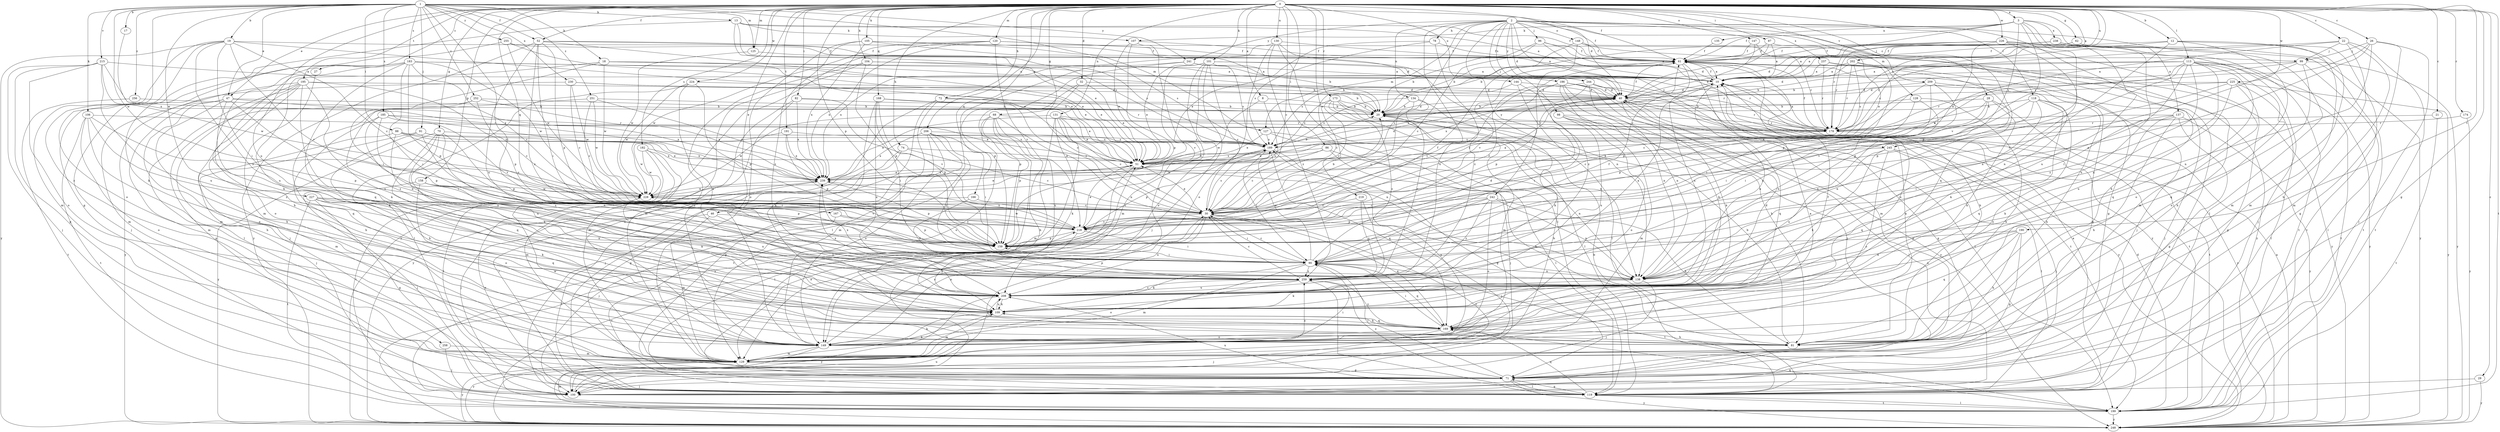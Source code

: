 strict digraph  {
0;
1;
2;
3;
8;
10;
12;
13;
17;
18;
19;
20;
21;
22;
26;
27;
28;
29;
30;
32;
40;
46;
47;
51;
52;
61;
62;
68;
70;
71;
72;
74;
78;
81;
82;
86;
87;
88;
90;
91;
96;
98;
99;
100;
101;
104;
105;
106;
107;
109;
113;
118;
119;
120;
125;
127;
128;
129;
130;
131;
134;
135;
137;
138;
144;
147;
148;
149;
158;
159;
166;
167;
168;
169;
173;
174;
178;
182;
183;
185;
186;
189;
190;
191;
195;
199;
202;
206;
208;
209;
215;
218;
219;
224;
225;
226;
227;
228;
230;
237;
238;
239;
241;
242;
244;
245;
248;
251;
252;
255;
256;
258;
259;
0 -> 3  [label=a];
0 -> 8  [label=a];
0 -> 10  [label=a];
0 -> 12  [label=b];
0 -> 21  [label=c];
0 -> 22  [label=c];
0 -> 26  [label=c];
0 -> 27  [label=c];
0 -> 28  [label=c];
0 -> 29  [label=c];
0 -> 30  [label=c];
0 -> 32  [label=d];
0 -> 40  [label=d];
0 -> 46  [label=e];
0 -> 47  [label=e];
0 -> 52  [label=f];
0 -> 62  [label=g];
0 -> 68  [label=g];
0 -> 70  [label=g];
0 -> 71  [label=g];
0 -> 72  [label=h];
0 -> 74  [label=h];
0 -> 82  [label=i];
0 -> 86  [label=i];
0 -> 87  [label=i];
0 -> 101  [label=k];
0 -> 104  [label=k];
0 -> 105  [label=k];
0 -> 113  [label=l];
0 -> 118  [label=l];
0 -> 120  [label=m];
0 -> 125  [label=m];
0 -> 130  [label=n];
0 -> 131  [label=n];
0 -> 144  [label=o];
0 -> 147  [label=o];
0 -> 158  [label=p];
0 -> 159  [label=p];
0 -> 166  [label=q];
0 -> 167  [label=q];
0 -> 168  [label=q];
0 -> 173  [label=r];
0 -> 174  [label=r];
0 -> 178  [label=r];
0 -> 182  [label=s];
0 -> 190  [label=t];
0 -> 191  [label=t];
0 -> 195  [label=t];
0 -> 199  [label=t];
0 -> 202  [label=u];
0 -> 206  [label=u];
0 -> 208  [label=u];
0 -> 209  [label=v];
0 -> 219  [label=w];
0 -> 224  [label=w];
0 -> 225  [label=w];
0 -> 226  [label=w];
1 -> 13  [label=b];
1 -> 17  [label=b];
1 -> 18  [label=b];
1 -> 19  [label=b];
1 -> 47  [label=e];
1 -> 52  [label=f];
1 -> 61  [label=f];
1 -> 88  [label=i];
1 -> 90  [label=i];
1 -> 91  [label=j];
1 -> 106  [label=k];
1 -> 125  [label=m];
1 -> 127  [label=m];
1 -> 183  [label=s];
1 -> 185  [label=s];
1 -> 215  [label=v];
1 -> 227  [label=w];
1 -> 228  [label=w];
1 -> 230  [label=x];
1 -> 241  [label=y];
1 -> 251  [label=z];
1 -> 252  [label=z];
1 -> 255  [label=z];
1 -> 256  [label=z];
1 -> 258  [label=z];
2 -> 30  [label=c];
2 -> 40  [label=d];
2 -> 61  [label=f];
2 -> 78  [label=h];
2 -> 81  [label=h];
2 -> 96  [label=j];
2 -> 98  [label=j];
2 -> 119  [label=l];
2 -> 127  [label=m];
2 -> 128  [label=m];
2 -> 134  [label=n];
2 -> 148  [label=o];
2 -> 169  [label=q];
2 -> 186  [label=s];
2 -> 208  [label=u];
2 -> 237  [label=x];
2 -> 241  [label=y];
2 -> 242  [label=y];
2 -> 244  [label=y];
2 -> 245  [label=y];
3 -> 61  [label=f];
3 -> 107  [label=k];
3 -> 135  [label=n];
3 -> 137  [label=n];
3 -> 159  [label=p];
3 -> 178  [label=r];
3 -> 208  [label=u];
3 -> 218  [label=v];
3 -> 238  [label=x];
3 -> 245  [label=y];
8 -> 20  [label=b];
8 -> 30  [label=c];
8 -> 228  [label=w];
10 -> 40  [label=d];
10 -> 61  [label=f];
10 -> 199  [label=t];
10 -> 208  [label=u];
12 -> 61  [label=f];
12 -> 129  [label=m];
12 -> 138  [label=n];
12 -> 149  [label=o];
12 -> 189  [label=s];
12 -> 199  [label=t];
13 -> 10  [label=a];
13 -> 51  [label=e];
13 -> 61  [label=f];
13 -> 71  [label=g];
13 -> 107  [label=k];
13 -> 189  [label=s];
17 -> 239  [label=x];
18 -> 10  [label=a];
18 -> 20  [label=b];
18 -> 51  [label=e];
18 -> 90  [label=i];
18 -> 208  [label=u];
18 -> 228  [label=w];
19 -> 30  [label=c];
19 -> 51  [label=e];
19 -> 90  [label=i];
19 -> 99  [label=j];
19 -> 129  [label=m];
19 -> 149  [label=o];
19 -> 218  [label=v];
19 -> 248  [label=y];
19 -> 259  [label=z];
20 -> 40  [label=d];
20 -> 178  [label=r];
21 -> 178  [label=r];
21 -> 199  [label=t];
22 -> 51  [label=e];
22 -> 81  [label=h];
22 -> 99  [label=j];
22 -> 129  [label=m];
22 -> 178  [label=r];
22 -> 199  [label=t];
26 -> 71  [label=g];
26 -> 99  [label=j];
26 -> 100  [label=j];
26 -> 138  [label=n];
26 -> 159  [label=p];
26 -> 178  [label=r];
27 -> 129  [label=m];
28 -> 20  [label=b];
28 -> 90  [label=i];
28 -> 109  [label=k];
28 -> 138  [label=n];
28 -> 199  [label=t];
28 -> 239  [label=x];
29 -> 119  [label=l];
29 -> 248  [label=y];
30 -> 10  [label=a];
30 -> 20  [label=b];
30 -> 51  [label=e];
30 -> 90  [label=i];
30 -> 149  [label=o];
30 -> 169  [label=q];
30 -> 189  [label=s];
30 -> 208  [label=u];
30 -> 218  [label=v];
32 -> 30  [label=c];
32 -> 40  [label=d];
32 -> 51  [label=e];
32 -> 159  [label=p];
40 -> 20  [label=b];
40 -> 61  [label=f];
40 -> 71  [label=g];
40 -> 90  [label=i];
40 -> 109  [label=k];
40 -> 169  [label=q];
40 -> 178  [label=r];
40 -> 189  [label=s];
40 -> 248  [label=y];
46 -> 119  [label=l];
46 -> 129  [label=m];
46 -> 208  [label=u];
46 -> 218  [label=v];
47 -> 20  [label=b];
47 -> 81  [label=h];
47 -> 109  [label=k];
47 -> 129  [label=m];
47 -> 138  [label=n];
47 -> 149  [label=o];
47 -> 239  [label=x];
51 -> 20  [label=b];
51 -> 40  [label=d];
51 -> 119  [label=l];
51 -> 189  [label=s];
51 -> 239  [label=x];
52 -> 40  [label=d];
52 -> 51  [label=e];
52 -> 61  [label=f];
52 -> 90  [label=i];
52 -> 159  [label=p];
52 -> 208  [label=u];
52 -> 248  [label=y];
52 -> 259  [label=z];
61 -> 10  [label=a];
61 -> 71  [label=g];
61 -> 81  [label=h];
61 -> 100  [label=j];
61 -> 119  [label=l];
61 -> 129  [label=m];
61 -> 189  [label=s];
61 -> 208  [label=u];
61 -> 218  [label=v];
62 -> 10  [label=a];
62 -> 61  [label=f];
62 -> 129  [label=m];
68 -> 81  [label=h];
68 -> 138  [label=n];
68 -> 149  [label=o];
68 -> 159  [label=p];
68 -> 178  [label=r];
68 -> 199  [label=t];
68 -> 208  [label=u];
68 -> 228  [label=w];
70 -> 109  [label=k];
70 -> 159  [label=p];
70 -> 169  [label=q];
70 -> 189  [label=s];
70 -> 208  [label=u];
70 -> 248  [label=y];
70 -> 259  [label=z];
71 -> 90  [label=i];
71 -> 100  [label=j];
71 -> 119  [label=l];
71 -> 248  [label=y];
71 -> 259  [label=z];
72 -> 20  [label=b];
72 -> 30  [label=c];
72 -> 119  [label=l];
72 -> 129  [label=m];
72 -> 248  [label=y];
74 -> 30  [label=c];
74 -> 51  [label=e];
74 -> 71  [label=g];
74 -> 119  [label=l];
78 -> 51  [label=e];
78 -> 61  [label=f];
78 -> 189  [label=s];
78 -> 259  [label=z];
81 -> 10  [label=a];
81 -> 20  [label=b];
82 -> 20  [label=b];
82 -> 129  [label=m];
82 -> 149  [label=o];
82 -> 218  [label=v];
82 -> 239  [label=x];
86 -> 30  [label=c];
86 -> 51  [label=e];
86 -> 81  [label=h];
86 -> 138  [label=n];
86 -> 228  [label=w];
87 -> 10  [label=a];
87 -> 40  [label=d];
87 -> 51  [label=e];
87 -> 61  [label=f];
88 -> 30  [label=c];
88 -> 129  [label=m];
88 -> 138  [label=n];
88 -> 189  [label=s];
88 -> 239  [label=x];
90 -> 30  [label=c];
90 -> 40  [label=d];
90 -> 61  [label=f];
90 -> 109  [label=k];
90 -> 129  [label=m];
90 -> 138  [label=n];
90 -> 169  [label=q];
90 -> 189  [label=s];
90 -> 199  [label=t];
90 -> 259  [label=z];
91 -> 81  [label=h];
91 -> 100  [label=j];
91 -> 138  [label=n];
91 -> 189  [label=s];
91 -> 239  [label=x];
96 -> 10  [label=a];
96 -> 20  [label=b];
96 -> 30  [label=c];
96 -> 61  [label=f];
96 -> 248  [label=y];
98 -> 119  [label=l];
98 -> 129  [label=m];
98 -> 149  [label=o];
98 -> 178  [label=r];
98 -> 208  [label=u];
99 -> 10  [label=a];
99 -> 20  [label=b];
99 -> 119  [label=l];
99 -> 169  [label=q];
99 -> 218  [label=v];
99 -> 248  [label=y];
100 -> 30  [label=c];
101 -> 10  [label=a];
101 -> 30  [label=c];
101 -> 51  [label=e];
101 -> 100  [label=j];
101 -> 129  [label=m];
101 -> 149  [label=o];
101 -> 178  [label=r];
101 -> 189  [label=s];
101 -> 218  [label=v];
104 -> 10  [label=a];
104 -> 51  [label=e];
104 -> 129  [label=m];
104 -> 149  [label=o];
104 -> 159  [label=p];
105 -> 10  [label=a];
105 -> 61  [label=f];
105 -> 149  [label=o];
105 -> 189  [label=s];
105 -> 239  [label=x];
105 -> 259  [label=z];
106 -> 81  [label=h];
106 -> 149  [label=o];
106 -> 159  [label=p];
106 -> 178  [label=r];
106 -> 199  [label=t];
106 -> 259  [label=z];
107 -> 51  [label=e];
107 -> 61  [label=f];
107 -> 159  [label=p];
107 -> 169  [label=q];
109 -> 40  [label=d];
109 -> 129  [label=m];
109 -> 169  [label=q];
109 -> 208  [label=u];
113 -> 10  [label=a];
113 -> 20  [label=b];
113 -> 90  [label=i];
113 -> 138  [label=n];
113 -> 149  [label=o];
113 -> 159  [label=p];
113 -> 169  [label=q];
113 -> 199  [label=t];
113 -> 239  [label=x];
113 -> 248  [label=y];
113 -> 259  [label=z];
118 -> 20  [label=b];
118 -> 81  [label=h];
118 -> 90  [label=i];
118 -> 138  [label=n];
118 -> 149  [label=o];
118 -> 169  [label=q];
118 -> 208  [label=u];
119 -> 10  [label=a];
119 -> 20  [label=b];
119 -> 51  [label=e];
119 -> 71  [label=g];
119 -> 169  [label=q];
119 -> 199  [label=t];
119 -> 208  [label=u];
119 -> 239  [label=x];
120 -> 20  [label=b];
120 -> 61  [label=f];
120 -> 218  [label=v];
120 -> 228  [label=w];
120 -> 239  [label=x];
120 -> 248  [label=y];
125 -> 189  [label=s];
125 -> 228  [label=w];
127 -> 51  [label=e];
127 -> 100  [label=j];
127 -> 119  [label=l];
127 -> 189  [label=s];
128 -> 20  [label=b];
128 -> 81  [label=h];
128 -> 138  [label=n];
128 -> 159  [label=p];
129 -> 20  [label=b];
129 -> 71  [label=g];
129 -> 90  [label=i];
129 -> 109  [label=k];
129 -> 189  [label=s];
129 -> 248  [label=y];
129 -> 259  [label=z];
130 -> 61  [label=f];
130 -> 119  [label=l];
130 -> 138  [label=n];
130 -> 149  [label=o];
130 -> 239  [label=x];
130 -> 259  [label=z];
131 -> 30  [label=c];
131 -> 51  [label=e];
131 -> 109  [label=k];
131 -> 129  [label=m];
131 -> 138  [label=n];
131 -> 178  [label=r];
131 -> 239  [label=x];
131 -> 248  [label=y];
134 -> 20  [label=b];
134 -> 109  [label=k];
134 -> 189  [label=s];
134 -> 218  [label=v];
134 -> 259  [label=z];
135 -> 61  [label=f];
137 -> 30  [label=c];
137 -> 71  [label=g];
137 -> 81  [label=h];
137 -> 90  [label=i];
137 -> 109  [label=k];
137 -> 178  [label=r];
137 -> 248  [label=y];
138 -> 100  [label=j];
138 -> 109  [label=k];
144 -> 30  [label=c];
144 -> 40  [label=d];
144 -> 81  [label=h];
144 -> 119  [label=l];
147 -> 20  [label=b];
147 -> 61  [label=f];
147 -> 178  [label=r];
148 -> 20  [label=b];
148 -> 61  [label=f];
148 -> 71  [label=g];
148 -> 248  [label=y];
148 -> 259  [label=z];
149 -> 10  [label=a];
149 -> 30  [label=c];
149 -> 109  [label=k];
149 -> 129  [label=m];
149 -> 228  [label=w];
149 -> 248  [label=y];
158 -> 100  [label=j];
158 -> 109  [label=k];
158 -> 149  [label=o];
158 -> 159  [label=p];
158 -> 228  [label=w];
159 -> 61  [label=f];
159 -> 90  [label=i];
166 -> 30  [label=c];
166 -> 100  [label=j];
166 -> 259  [label=z];
167 -> 129  [label=m];
167 -> 159  [label=p];
167 -> 218  [label=v];
168 -> 20  [label=b];
168 -> 51  [label=e];
168 -> 90  [label=i];
168 -> 109  [label=k];
168 -> 159  [label=p];
168 -> 178  [label=r];
168 -> 208  [label=u];
169 -> 61  [label=f];
169 -> 81  [label=h];
169 -> 90  [label=i];
169 -> 100  [label=j];
169 -> 109  [label=k];
169 -> 149  [label=o];
169 -> 259  [label=z];
173 -> 20  [label=b];
173 -> 30  [label=c];
173 -> 119  [label=l];
173 -> 129  [label=m];
173 -> 138  [label=n];
173 -> 189  [label=s];
173 -> 259  [label=z];
174 -> 178  [label=r];
174 -> 248  [label=y];
178 -> 10  [label=a];
178 -> 61  [label=f];
178 -> 169  [label=q];
178 -> 189  [label=s];
182 -> 51  [label=e];
182 -> 119  [label=l];
182 -> 129  [label=m];
182 -> 199  [label=t];
182 -> 228  [label=w];
183 -> 10  [label=a];
183 -> 20  [label=b];
183 -> 30  [label=c];
183 -> 81  [label=h];
183 -> 90  [label=i];
183 -> 100  [label=j];
183 -> 109  [label=k];
183 -> 159  [label=p];
183 -> 169  [label=q];
183 -> 228  [label=w];
185 -> 51  [label=e];
185 -> 81  [label=h];
185 -> 90  [label=i];
185 -> 159  [label=p];
185 -> 178  [label=r];
185 -> 218  [label=v];
186 -> 40  [label=d];
186 -> 100  [label=j];
186 -> 109  [label=k];
186 -> 138  [label=n];
186 -> 159  [label=p];
186 -> 199  [label=t];
186 -> 218  [label=v];
186 -> 248  [label=y];
189 -> 51  [label=e];
189 -> 71  [label=g];
189 -> 90  [label=i];
189 -> 159  [label=p];
189 -> 169  [label=q];
190 -> 71  [label=g];
190 -> 81  [label=h];
190 -> 138  [label=n];
190 -> 159  [label=p];
190 -> 169  [label=q];
190 -> 208  [label=u];
191 -> 159  [label=p];
191 -> 189  [label=s];
191 -> 228  [label=w];
191 -> 239  [label=x];
195 -> 40  [label=d];
195 -> 100  [label=j];
195 -> 109  [label=k];
195 -> 119  [label=l];
195 -> 129  [label=m];
195 -> 149  [label=o];
195 -> 159  [label=p];
195 -> 208  [label=u];
195 -> 248  [label=y];
199 -> 40  [label=d];
199 -> 119  [label=l];
199 -> 129  [label=m];
199 -> 169  [label=q];
199 -> 218  [label=v];
199 -> 248  [label=y];
202 -> 10  [label=a];
202 -> 40  [label=d];
202 -> 81  [label=h];
202 -> 159  [label=p];
202 -> 178  [label=r];
202 -> 189  [label=s];
206 -> 71  [label=g];
206 -> 90  [label=i];
206 -> 100  [label=j];
206 -> 149  [label=o];
206 -> 189  [label=s];
206 -> 239  [label=x];
206 -> 259  [label=z];
208 -> 109  [label=k];
208 -> 239  [label=x];
208 -> 248  [label=y];
208 -> 259  [label=z];
209 -> 30  [label=c];
209 -> 40  [label=d];
209 -> 90  [label=i];
209 -> 100  [label=j];
209 -> 109  [label=k];
209 -> 259  [label=z];
215 -> 10  [label=a];
215 -> 71  [label=g];
215 -> 100  [label=j];
215 -> 149  [label=o];
215 -> 208  [label=u];
215 -> 228  [label=w];
215 -> 239  [label=x];
218 -> 51  [label=e];
218 -> 61  [label=f];
218 -> 90  [label=i];
218 -> 109  [label=k];
218 -> 159  [label=p];
218 -> 228  [label=w];
218 -> 239  [label=x];
219 -> 30  [label=c];
219 -> 100  [label=j];
219 -> 259  [label=z];
224 -> 40  [label=d];
224 -> 119  [label=l];
224 -> 159  [label=p];
224 -> 208  [label=u];
224 -> 228  [label=w];
225 -> 40  [label=d];
225 -> 71  [label=g];
225 -> 119  [label=l];
225 -> 178  [label=r];
225 -> 208  [label=u];
225 -> 218  [label=v];
225 -> 248  [label=y];
226 -> 20  [label=b];
226 -> 61  [label=f];
226 -> 100  [label=j];
226 -> 129  [label=m];
226 -> 138  [label=n];
226 -> 159  [label=p];
226 -> 178  [label=r];
226 -> 199  [label=t];
227 -> 30  [label=c];
227 -> 71  [label=g];
227 -> 109  [label=k];
227 -> 138  [label=n];
227 -> 169  [label=q];
227 -> 199  [label=t];
227 -> 218  [label=v];
228 -> 30  [label=c];
228 -> 51  [label=e];
228 -> 208  [label=u];
230 -> 20  [label=b];
230 -> 30  [label=c];
230 -> 40  [label=d];
230 -> 129  [label=m];
230 -> 228  [label=w];
237 -> 10  [label=a];
237 -> 159  [label=p];
237 -> 178  [label=r];
237 -> 248  [label=y];
238 -> 10  [label=a];
238 -> 40  [label=d];
238 -> 61  [label=f];
238 -> 199  [label=t];
238 -> 208  [label=u];
238 -> 248  [label=y];
239 -> 51  [label=e];
239 -> 100  [label=j];
239 -> 159  [label=p];
239 -> 228  [label=w];
241 -> 10  [label=a];
241 -> 119  [label=l];
241 -> 159  [label=p];
241 -> 178  [label=r];
242 -> 30  [label=c];
242 -> 81  [label=h];
242 -> 90  [label=i];
242 -> 138  [label=n];
242 -> 149  [label=o];
242 -> 159  [label=p];
242 -> 259  [label=z];
244 -> 30  [label=c];
244 -> 40  [label=d];
244 -> 138  [label=n];
244 -> 199  [label=t];
244 -> 239  [label=x];
244 -> 248  [label=y];
245 -> 51  [label=e];
245 -> 100  [label=j];
245 -> 109  [label=k];
245 -> 119  [label=l];
245 -> 149  [label=o];
245 -> 208  [label=u];
248 -> 10  [label=a];
248 -> 208  [label=u];
251 -> 20  [label=b];
251 -> 30  [label=c];
251 -> 169  [label=q];
251 -> 228  [label=w];
251 -> 239  [label=x];
252 -> 20  [label=b];
252 -> 30  [label=c];
252 -> 71  [label=g];
252 -> 239  [label=x];
252 -> 259  [label=z];
255 -> 51  [label=e];
255 -> 61  [label=f];
255 -> 109  [label=k];
255 -> 228  [label=w];
256 -> 20  [label=b];
256 -> 199  [label=t];
258 -> 100  [label=j];
258 -> 129  [label=m];
259 -> 10  [label=a];
259 -> 30  [label=c];
259 -> 119  [label=l];
259 -> 149  [label=o];
259 -> 159  [label=p];
259 -> 208  [label=u];
259 -> 239  [label=x];
}
